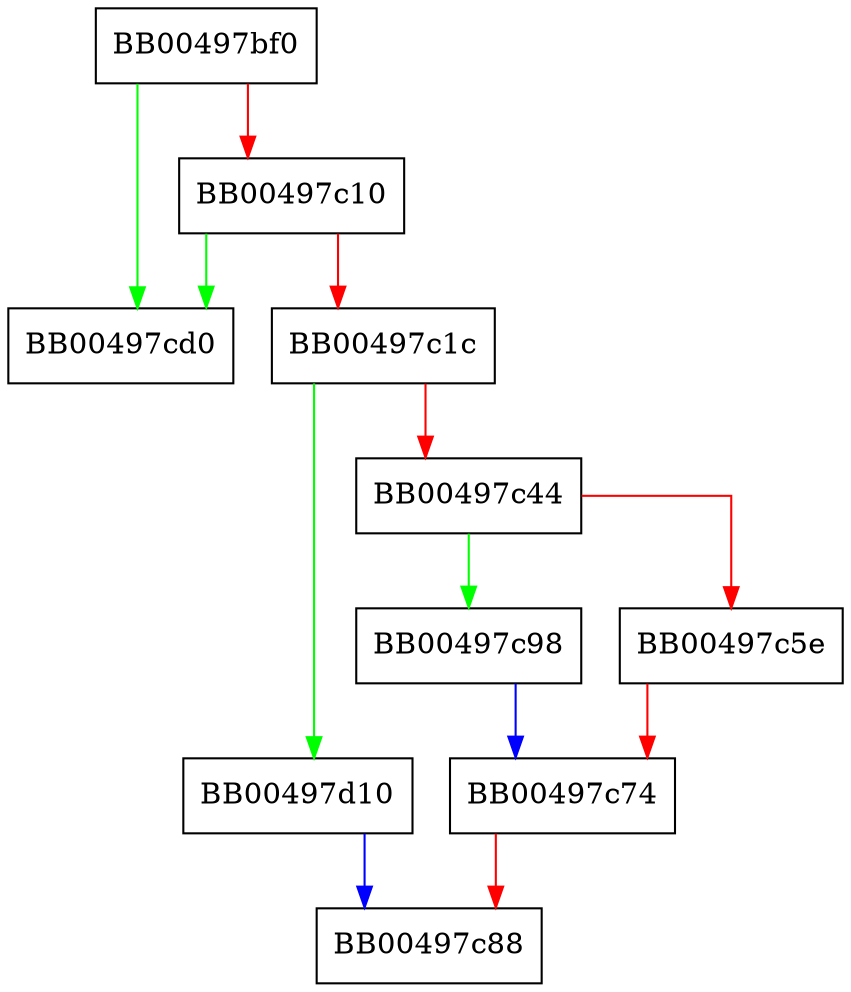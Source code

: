 digraph SSL_CTX_use_serverinfo {
  node [shape="box"];
  graph [splines=ortho];
  BB00497bf0 -> BB00497cd0 [color="green"];
  BB00497bf0 -> BB00497c10 [color="red"];
  BB00497c10 -> BB00497cd0 [color="green"];
  BB00497c10 -> BB00497c1c [color="red"];
  BB00497c1c -> BB00497d10 [color="green"];
  BB00497c1c -> BB00497c44 [color="red"];
  BB00497c44 -> BB00497c98 [color="green"];
  BB00497c44 -> BB00497c5e [color="red"];
  BB00497c5e -> BB00497c74 [color="red"];
  BB00497c74 -> BB00497c88 [color="red"];
  BB00497c98 -> BB00497c74 [color="blue"];
  BB00497d10 -> BB00497c88 [color="blue"];
}